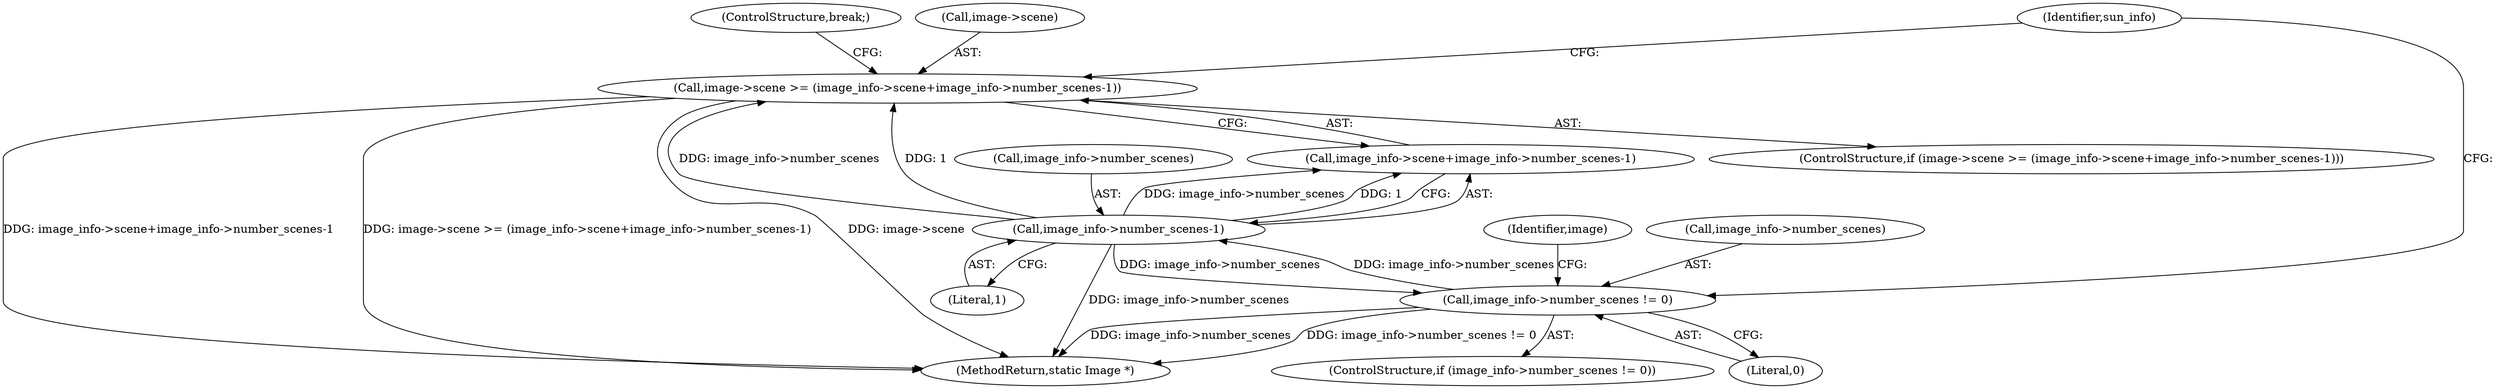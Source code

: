 digraph "0_ImageMagick_78f82d9d1c2944725a279acd573a22168dc6e22a@pointer" {
"1001656" [label="(Call,image->scene >= (image_info->scene+image_info->number_scenes-1))"];
"1001664" [label="(Call,image_info->number_scenes-1)"];
"1001650" [label="(Call,image_info->number_scenes != 0)"];
"1001655" [label="(ControlStructure,if (image->scene >= (image_info->scene+image_info->number_scenes-1)))"];
"1001654" [label="(Literal,0)"];
"1001668" [label="(Literal,1)"];
"1001669" [label="(ControlStructure,break;)"];
"1001672" [label="(Identifier,sun_info)"];
"1001649" [label="(ControlStructure,if (image_info->number_scenes != 0))"];
"1001664" [label="(Call,image_info->number_scenes-1)"];
"1001650" [label="(Call,image_info->number_scenes != 0)"];
"1001658" [label="(Identifier,image)"];
"1001656" [label="(Call,image->scene >= (image_info->scene+image_info->number_scenes-1))"];
"1001733" [label="(MethodReturn,static Image *)"];
"1001660" [label="(Call,image_info->scene+image_info->number_scenes-1)"];
"1001665" [label="(Call,image_info->number_scenes)"];
"1001651" [label="(Call,image_info->number_scenes)"];
"1001657" [label="(Call,image->scene)"];
"1001656" -> "1001655"  [label="AST: "];
"1001656" -> "1001660"  [label="CFG: "];
"1001657" -> "1001656"  [label="AST: "];
"1001660" -> "1001656"  [label="AST: "];
"1001669" -> "1001656"  [label="CFG: "];
"1001672" -> "1001656"  [label="CFG: "];
"1001656" -> "1001733"  [label="DDG: image_info->scene+image_info->number_scenes-1"];
"1001656" -> "1001733"  [label="DDG: image->scene >= (image_info->scene+image_info->number_scenes-1)"];
"1001656" -> "1001733"  [label="DDG: image->scene"];
"1001664" -> "1001656"  [label="DDG: image_info->number_scenes"];
"1001664" -> "1001656"  [label="DDG: 1"];
"1001664" -> "1001660"  [label="AST: "];
"1001664" -> "1001668"  [label="CFG: "];
"1001665" -> "1001664"  [label="AST: "];
"1001668" -> "1001664"  [label="AST: "];
"1001660" -> "1001664"  [label="CFG: "];
"1001664" -> "1001733"  [label="DDG: image_info->number_scenes"];
"1001664" -> "1001650"  [label="DDG: image_info->number_scenes"];
"1001664" -> "1001660"  [label="DDG: image_info->number_scenes"];
"1001664" -> "1001660"  [label="DDG: 1"];
"1001650" -> "1001664"  [label="DDG: image_info->number_scenes"];
"1001650" -> "1001649"  [label="AST: "];
"1001650" -> "1001654"  [label="CFG: "];
"1001651" -> "1001650"  [label="AST: "];
"1001654" -> "1001650"  [label="AST: "];
"1001658" -> "1001650"  [label="CFG: "];
"1001672" -> "1001650"  [label="CFG: "];
"1001650" -> "1001733"  [label="DDG: image_info->number_scenes"];
"1001650" -> "1001733"  [label="DDG: image_info->number_scenes != 0"];
}

